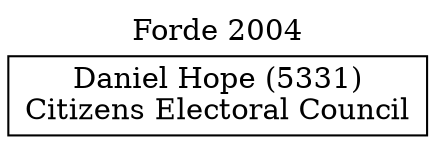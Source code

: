 // House preference flow
digraph "Daniel Hope (5331)_Forde_2004" {
	graph [label="Forde 2004" labelloc=t mclimit=10]
	node [shape=box]
	"Daniel Hope (5331)" [label="Daniel Hope (5331)
Citizens Electoral Council"]
}
